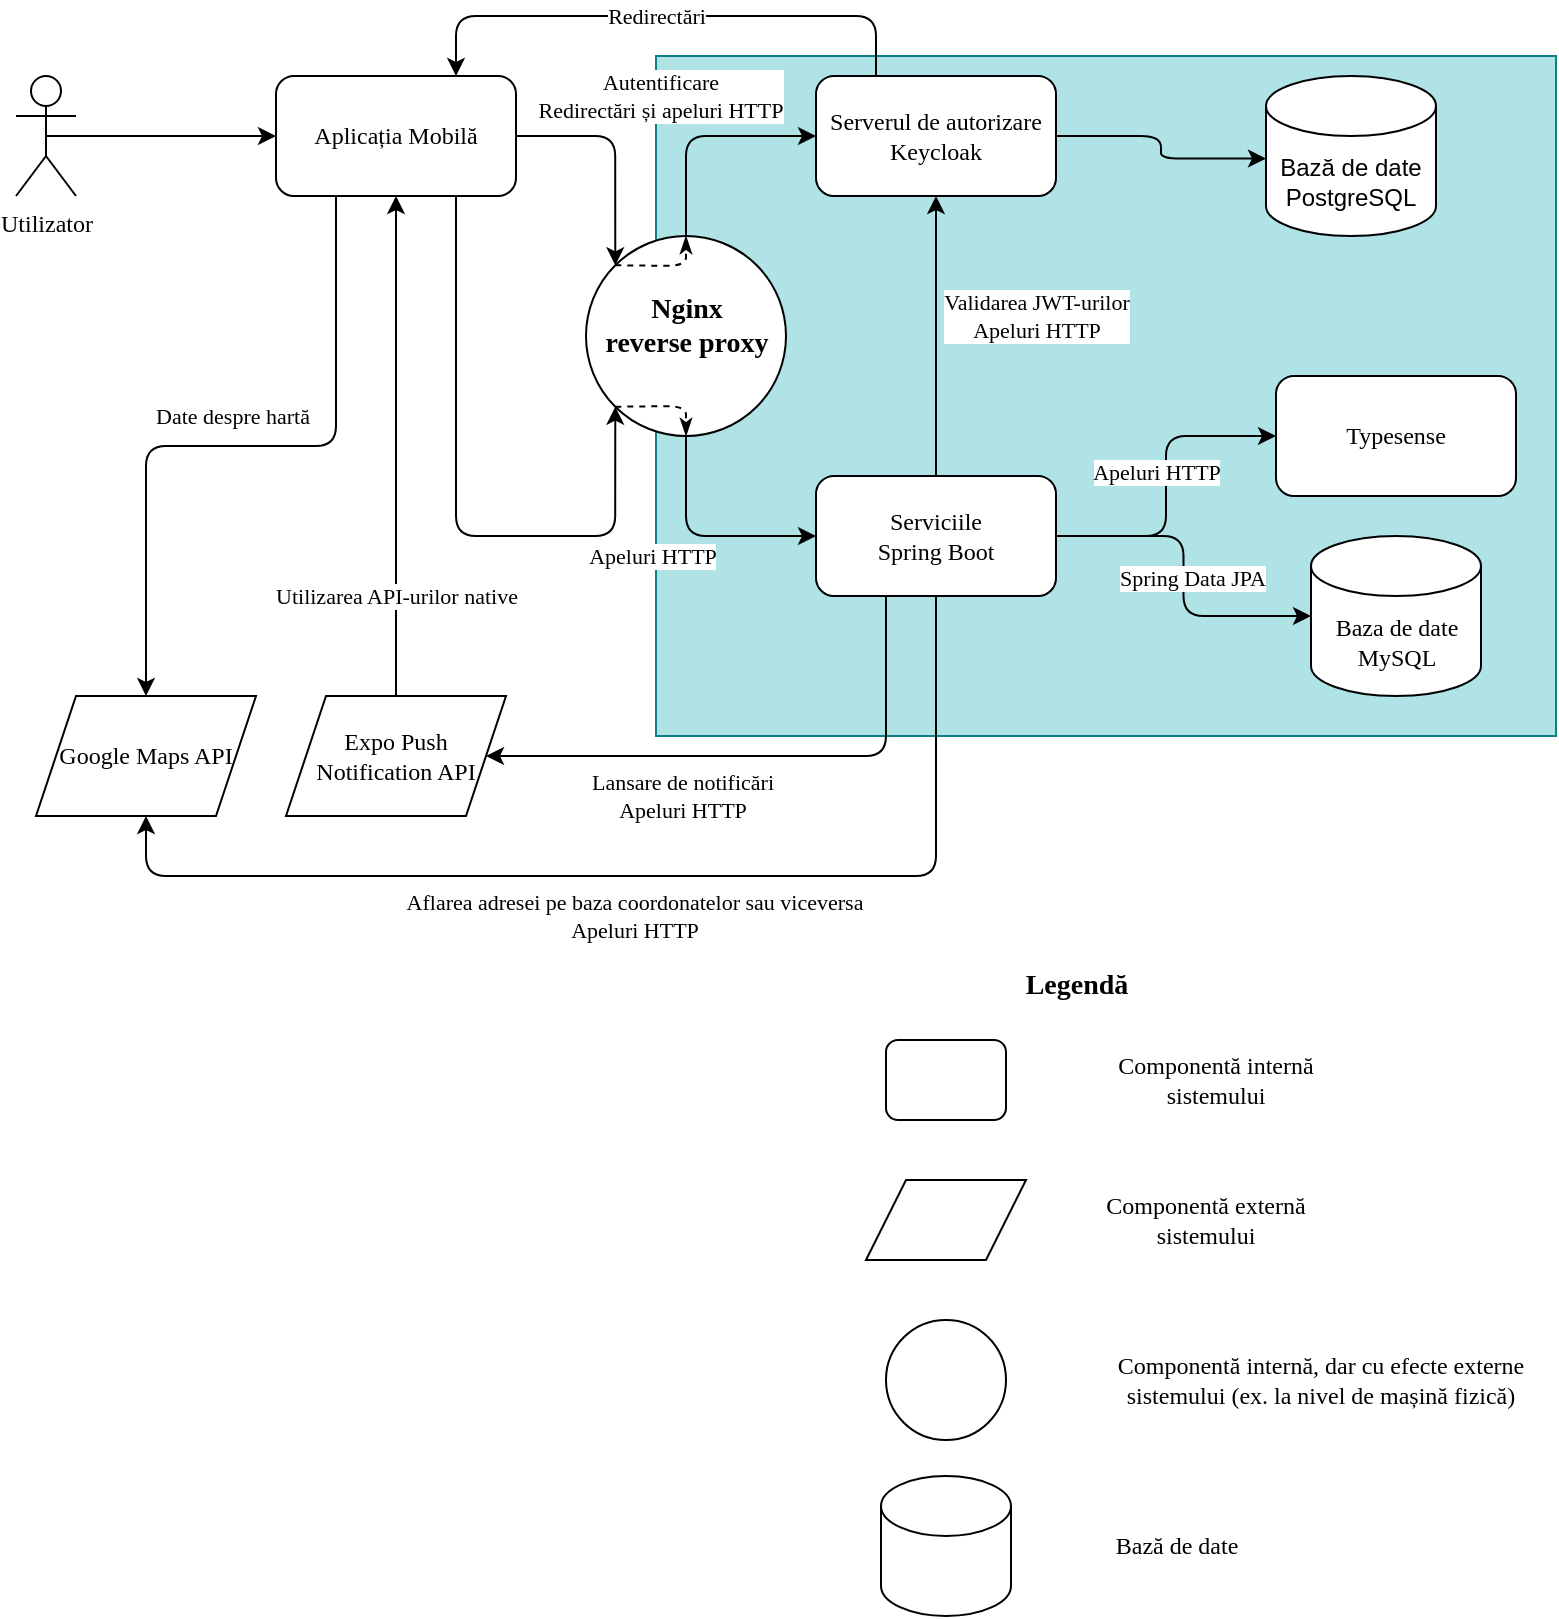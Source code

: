 <mxfile>
    <diagram id="RZQScsirXNWay6ET6UJb" name="Page-1">
        <mxGraphModel dx="1002" dy="585" grid="1" gridSize="10" guides="1" tooltips="1" connect="1" arrows="1" fold="1" page="1" pageScale="1" pageWidth="850" pageHeight="1100" background="none" math="0" shadow="0">
            <root>
                <mxCell id="0"/>
                <mxCell id="1" parent="0"/>
                <mxCell id="78" value="" style="rounded=0;whiteSpace=wrap;html=1;container=0;fillColor=#b0e3e6;strokeColor=#0e8088;" parent="1" vertex="1">
                    <mxGeometry x="380" y="40" width="450" height="340" as="geometry"/>
                </mxCell>
                <mxCell id="11" style="edgeStyle=none;html=1;exitX=1;exitY=0.5;exitDx=0;exitDy=0;entryX=1;entryY=0.5;entryDx=0;entryDy=0;" parent="1" source="2" target="2" edge="1">
                    <mxGeometry relative="1" as="geometry"/>
                </mxCell>
                <mxCell id="14" style="edgeStyle=orthogonalEdgeStyle;html=1;exitX=1;exitY=0.5;exitDx=0;exitDy=0;entryX=0;entryY=0;entryDx=0;entryDy=0;startArrow=none;startFill=0;" parent="1" source="8" target="81" edge="1">
                    <mxGeometry relative="1" as="geometry"/>
                </mxCell>
                <mxCell id="71" value="&lt;font face=&quot;UT Sans&quot;&gt;Autentificare&lt;/font&gt;&lt;div&gt;&lt;font face=&quot;UT Sans&quot;&gt;Redirectări și apeluri HTTP&lt;/font&gt;&lt;/div&gt;" style="edgeLabel;html=1;align=center;verticalAlign=middle;resizable=0;points=[];" parent="14" vertex="1" connectable="0">
                    <mxGeometry x="-0.249" y="-1" relative="1" as="geometry">
                        <mxPoint x="29" y="-21" as="offset"/>
                    </mxGeometry>
                </mxCell>
                <mxCell id="41" style="edgeStyle=orthogonalEdgeStyle;html=1;exitX=0.5;exitY=1;exitDx=0;exitDy=0;entryX=0.5;entryY=0;entryDx=0;entryDy=0;startArrow=classic;startFill=1;endArrow=none;endFill=0;" parent="1" source="2" target="33" edge="1">
                    <mxGeometry relative="1" as="geometry"/>
                </mxCell>
                <mxCell id="65" value="&lt;font face=&quot;UT Sans&quot;&gt;Validarea JWT-urilor&lt;/font&gt;&lt;div&gt;&lt;font face=&quot;UT Sans&quot;&gt;Apeluri HTTP&lt;/font&gt;&lt;/div&gt;" style="edgeLabel;html=1;align=center;verticalAlign=middle;resizable=0;points=[];" parent="41" vertex="1" connectable="0">
                    <mxGeometry x="-0.214" y="1" relative="1" as="geometry">
                        <mxPoint x="49" y="5" as="offset"/>
                    </mxGeometry>
                </mxCell>
                <mxCell id="43" style="edgeStyle=orthogonalEdgeStyle;html=1;exitX=1;exitY=0.5;exitDx=0;exitDy=0;entryX=0;entryY=0;entryDx=0;entryDy=41.25;startArrow=none;startFill=0;entryPerimeter=0;" parent="1" source="2" target="107" edge="1">
                    <mxGeometry relative="1" as="geometry">
                        <mxPoint x="620" y="130" as="targetPoint"/>
                    </mxGeometry>
                </mxCell>
                <mxCell id="102" style="edgeStyle=none;html=1;exitX=0.25;exitY=0;exitDx=0;exitDy=0;entryX=0.75;entryY=0;entryDx=0;entryDy=0;" parent="1" source="2" target="8" edge="1">
                    <mxGeometry relative="1" as="geometry">
                        <Array as="points">
                            <mxPoint x="490" y="20"/>
                            <mxPoint x="280" y="20"/>
                        </Array>
                    </mxGeometry>
                </mxCell>
                <mxCell id="103" value="&lt;font face=&quot;UT Sans&quot;&gt;Redirectări&lt;/font&gt;" style="edgeLabel;html=1;align=center;verticalAlign=middle;resizable=0;points=[];" parent="102" vertex="1" connectable="0">
                    <mxGeometry x="-0.126" y="-3" relative="1" as="geometry">
                        <mxPoint x="-22" y="3" as="offset"/>
                    </mxGeometry>
                </mxCell>
                <mxCell id="2" value="&lt;font face=&quot;UT Sans&quot;&gt;Serverul de autorizare Keycloak&lt;/font&gt;" style="rounded=1;whiteSpace=wrap;html=1;" parent="1" vertex="1">
                    <mxGeometry x="460" y="50" width="120" height="60" as="geometry"/>
                </mxCell>
                <mxCell id="9" style="edgeStyle=none;html=1;exitX=0.5;exitY=0.5;exitDx=0;exitDy=0;exitPerimeter=0;entryX=0;entryY=0.5;entryDx=0;entryDy=0;" parent="1" source="5" target="8" edge="1">
                    <mxGeometry relative="1" as="geometry"/>
                </mxCell>
                <mxCell id="5" value="&lt;font face=&quot;UT Sans&quot;&gt;Utilizator&lt;/font&gt;" style="shape=umlActor;verticalLabelPosition=bottom;verticalAlign=top;html=1;outlineConnect=0;noLabel=0;" parent="1" vertex="1">
                    <mxGeometry x="60" y="50" width="30" height="60" as="geometry"/>
                </mxCell>
                <mxCell id="42" style="edgeStyle=orthogonalEdgeStyle;html=1;exitX=0.75;exitY=1;exitDx=0;exitDy=0;startArrow=none;startFill=0;endArrow=classic;endFill=1;entryX=0;entryY=1;entryDx=0;entryDy=0;" parent="1" source="8" target="81" edge="1">
                    <mxGeometry relative="1" as="geometry">
                        <mxPoint x="280" y="250" as="targetPoint"/>
                        <Array as="points">
                            <mxPoint x="280" y="280"/>
                            <mxPoint x="360" y="280"/>
                        </Array>
                    </mxGeometry>
                </mxCell>
                <mxCell id="77" value="&lt;font face=&quot;UT Sans&quot;&gt;Apeluri HTTP&lt;/font&gt;" style="edgeLabel;html=1;align=center;verticalAlign=middle;resizable=0;points=[];" parent="42" vertex="1" connectable="0">
                    <mxGeometry x="0.277" y="3" relative="1" as="geometry">
                        <mxPoint x="67" y="13" as="offset"/>
                    </mxGeometry>
                </mxCell>
                <mxCell id="99" style="edgeStyle=orthogonalEdgeStyle;html=1;exitX=0.25;exitY=1;exitDx=0;exitDy=0;" parent="1" source="8" target="26" edge="1">
                    <mxGeometry relative="1" as="geometry"/>
                </mxCell>
                <mxCell id="101" value="&lt;font face=&quot;UT Sans&quot;&gt;Date despre hartă&lt;/font&gt;" style="edgeLabel;html=1;align=center;verticalAlign=middle;resizable=0;points=[];" parent="99" vertex="1" connectable="0">
                    <mxGeometry x="-0.03" relative="1" as="geometry">
                        <mxPoint x="-10" y="-15" as="offset"/>
                    </mxGeometry>
                </mxCell>
                <mxCell id="8" value="&lt;font face=&quot;UT Sans&quot;&gt;Aplicația&amp;nbsp;&lt;span style=&quot;background-color: transparent;&quot;&gt;Mobilă&lt;/span&gt;&lt;/font&gt;" style="rounded=1;whiteSpace=wrap;html=1;" parent="1" vertex="1">
                    <mxGeometry x="190" y="50" width="120" height="60" as="geometry"/>
                </mxCell>
                <mxCell id="26" value="&lt;font face=&quot;UT Sans&quot;&gt;Google Maps API&lt;/font&gt;" style="shape=parallelogram;perimeter=parallelogramPerimeter;whiteSpace=wrap;html=1;fixedSize=1;" parent="1" vertex="1">
                    <mxGeometry x="70" y="360" width="110" height="60" as="geometry"/>
                </mxCell>
                <mxCell id="30" style="edgeStyle=none;html=1;exitX=1;exitY=0.5;exitDx=0;exitDy=0;entryX=1;entryY=0.5;entryDx=0;entryDy=0;" parent="1" source="33" target="33" edge="1">
                    <mxGeometry relative="1" as="geometry"/>
                </mxCell>
                <mxCell id="31" style="edgeStyle=orthogonalEdgeStyle;html=1;exitX=1;exitY=0.5;exitDx=0;exitDy=0;entryX=0;entryY=0.5;entryDx=0;entryDy=0;startArrow=none;startFill=0;entryPerimeter=0;" parent="1" source="33" target="104" edge="1">
                    <mxGeometry relative="1" as="geometry"/>
                </mxCell>
                <mxCell id="32" value="&lt;font face=&quot;UT Sans&quot;&gt;Spring Data JPA&lt;/font&gt;" style="edgeLabel;html=1;align=center;verticalAlign=middle;resizable=0;points=[];" parent="31" vertex="1" connectable="0">
                    <mxGeometry x="0.257" y="3" relative="1" as="geometry">
                        <mxPoint x="2" y="-16" as="offset"/>
                    </mxGeometry>
                </mxCell>
                <mxCell id="47" style="edgeStyle=orthogonalEdgeStyle;html=1;exitX=1;exitY=0.5;exitDx=0;exitDy=0;entryX=0;entryY=0.5;entryDx=0;entryDy=0;" parent="1" source="33" target="46" edge="1">
                    <mxGeometry relative="1" as="geometry">
                        <Array as="points">
                            <mxPoint x="635" y="280"/>
                            <mxPoint x="635" y="230"/>
                        </Array>
                    </mxGeometry>
                </mxCell>
                <mxCell id="57" value="&lt;font face=&quot;UT Sans&quot;&gt;Apeluri HTTP&lt;/font&gt;" style="edgeLabel;html=1;align=center;verticalAlign=middle;resizable=0;points=[];" parent="47" vertex="1" connectable="0">
                    <mxGeometry x="0.223" relative="1" as="geometry">
                        <mxPoint x="-5" y="11" as="offset"/>
                    </mxGeometry>
                </mxCell>
                <mxCell id="50" style="edgeStyle=orthogonalEdgeStyle;html=1;exitX=0.25;exitY=1;exitDx=0;exitDy=0;entryX=1;entryY=0.5;entryDx=0;entryDy=0;" parent="1" target="49" edge="1">
                    <mxGeometry relative="1" as="geometry">
                        <mxPoint x="495" y="310" as="sourcePoint"/>
                        <mxPoint x="305" y="470" as="targetPoint"/>
                        <Array as="points">
                            <mxPoint x="495" y="390"/>
                            <mxPoint x="325" y="390"/>
                        </Array>
                    </mxGeometry>
                </mxCell>
                <mxCell id="74" value="&lt;font face=&quot;UT Sans&quot;&gt;Lansare de notificări&lt;/font&gt;&lt;div&gt;&lt;font face=&quot;UT Sans&quot;&gt;Apeluri HTTP&lt;/font&gt;&lt;/div&gt;" style="edgeLabel;html=1;align=center;verticalAlign=middle;resizable=0;points=[];" parent="50" vertex="1" connectable="0">
                    <mxGeometry x="0.197" y="1" relative="1" as="geometry">
                        <mxPoint x="-15" y="19" as="offset"/>
                    </mxGeometry>
                </mxCell>
                <mxCell id="68" style="edgeStyle=orthogonalEdgeStyle;html=1;exitX=0.5;exitY=1;exitDx=0;exitDy=0;" parent="1" source="33" target="26" edge="1">
                    <mxGeometry relative="1" as="geometry">
                        <mxPoint x="470" y="340" as="sourcePoint"/>
                        <Array as="points">
                            <mxPoint x="520" y="450"/>
                        </Array>
                    </mxGeometry>
                </mxCell>
                <mxCell id="79" value="&lt;div&gt;&lt;font face=&quot;UT Sans&quot;&gt;Aflarea adresei pe baza coordonatelor sau viceversa&lt;/font&gt;&lt;/div&gt;&lt;font face=&quot;UT Sans&quot;&gt;Apeluri HTTP&lt;/font&gt;" style="edgeLabel;html=1;align=center;verticalAlign=middle;resizable=0;points=[];labelBackgroundColor=default;" parent="68" vertex="1" connectable="0">
                    <mxGeometry x="0.164" y="-4" relative="1" as="geometry">
                        <mxPoint x="38" y="24" as="offset"/>
                    </mxGeometry>
                </mxCell>
                <mxCell id="33" value="&lt;font face=&quot;UT Sans&quot;&gt;Serviciile&lt;/font&gt;&lt;div&gt;&lt;font face=&quot;UT Sans&quot;&gt;Spring Boot&lt;/font&gt;&lt;/div&gt;" style="rounded=1;whiteSpace=wrap;html=1;" parent="1" vertex="1">
                    <mxGeometry x="460" y="250" width="120" height="60" as="geometry"/>
                </mxCell>
                <mxCell id="46" value="&lt;font face=&quot;UT Sans&quot;&gt;Typesense&lt;/font&gt;" style="rounded=1;whiteSpace=wrap;html=1;" parent="1" vertex="1">
                    <mxGeometry x="690" y="200" width="120" height="60" as="geometry"/>
                </mxCell>
                <mxCell id="55" style="edgeStyle=orthogonalEdgeStyle;html=1;exitX=0.5;exitY=0;exitDx=0;exitDy=0;entryX=0.5;entryY=1;entryDx=0;entryDy=0;fontFamily=Helvetica;" parent="1" source="49" target="8" edge="1">
                    <mxGeometry relative="1" as="geometry"/>
                </mxCell>
                <mxCell id="97" value="&lt;font face=&quot;UT Sans&quot;&gt;Utilizarea API-urilor native&lt;/font&gt;" style="edgeLabel;html=1;align=center;verticalAlign=middle;resizable=0;points=[];" parent="55" vertex="1" connectable="0">
                    <mxGeometry x="-0.698" y="3" relative="1" as="geometry">
                        <mxPoint x="3" y="-12" as="offset"/>
                    </mxGeometry>
                </mxCell>
                <mxCell id="49" value="&lt;font face=&quot;UT Sans&quot;&gt;Expo Push Notification API&lt;/font&gt;" style="shape=parallelogram;perimeter=parallelogramPerimeter;whiteSpace=wrap;html=1;fixedSize=1;" parent="1" vertex="1">
                    <mxGeometry x="195" y="360" width="110" height="60" as="geometry"/>
                </mxCell>
                <mxCell id="83" style="edgeStyle=orthogonalEdgeStyle;html=1;entryX=0;entryY=0.5;entryDx=0;entryDy=0;exitX=0.5;exitY=0;exitDx=0;exitDy=0;" parent="1" source="81" target="2" edge="1">
                    <mxGeometry relative="1" as="geometry">
                        <mxPoint x="180" y="160" as="sourcePoint"/>
                    </mxGeometry>
                </mxCell>
                <mxCell id="84" style="edgeStyle=orthogonalEdgeStyle;html=1;exitX=0.5;exitY=1;exitDx=0;exitDy=0;entryX=0;entryY=0.5;entryDx=0;entryDy=0;" parent="1" source="81" target="33" edge="1">
                    <mxGeometry relative="1" as="geometry"/>
                </mxCell>
                <mxCell id="81" value="" style="ellipse;whiteSpace=wrap;html=1;aspect=fixed;" parent="1" vertex="1">
                    <mxGeometry x="345" y="130" width="100" height="100" as="geometry"/>
                </mxCell>
                <mxCell id="80" value="&lt;b&gt;&lt;font face=&quot;UT Sans&quot; style=&quot;font-size: 14px;&quot;&gt;Nginx&lt;/font&gt;&lt;/b&gt;&lt;div&gt;&lt;b&gt;&lt;font face=&quot;UT Sans&quot; style=&quot;font-size: 14px;&quot;&gt;reverse proxy&lt;/font&gt;&lt;/b&gt;&lt;/div&gt;" style="text;html=1;align=center;verticalAlign=middle;resizable=0;points=[];autosize=1;strokeColor=none;fillColor=none;" parent="1" vertex="1">
                    <mxGeometry x="340" y="150" width="110" height="50" as="geometry"/>
                </mxCell>
                <mxCell id="85" style="edgeStyle=orthogonalEdgeStyle;html=1;exitX=0;exitY=0;exitDx=0;exitDy=0;entryX=0.5;entryY=0;entryDx=0;entryDy=0;dashed=1;endArrow=classicThin;endFill=1;" parent="1" source="81" target="81" edge="1">
                    <mxGeometry relative="1" as="geometry">
                        <Array as="points">
                            <mxPoint x="395" y="145"/>
                        </Array>
                    </mxGeometry>
                </mxCell>
                <mxCell id="86" style="edgeStyle=orthogonalEdgeStyle;html=1;exitX=0;exitY=1;exitDx=0;exitDy=0;entryX=0.5;entryY=1;entryDx=0;entryDy=0;dashed=1;endArrow=classicThin;endFill=1;" parent="1" source="81" target="81" edge="1">
                    <mxGeometry relative="1" as="geometry">
                        <Array as="points">
                            <mxPoint x="395" y="215"/>
                        </Array>
                    </mxGeometry>
                </mxCell>
                <mxCell id="88" value="" style="rounded=1;whiteSpace=wrap;html=1;" parent="1" vertex="1">
                    <mxGeometry x="495" y="532" width="60" height="40" as="geometry"/>
                </mxCell>
                <mxCell id="89" value="&lt;font face=&quot;UT Sans&quot;&gt;&lt;span style=&quot;font-size: 14px;&quot;&gt;&lt;b&gt;Legendă&lt;/b&gt;&lt;/span&gt;&lt;/font&gt;" style="text;html=1;align=center;verticalAlign=middle;resizable=0;points=[];autosize=1;strokeColor=none;fillColor=none;" parent="1" vertex="1">
                    <mxGeometry x="555" y="490" width="70" height="30" as="geometry"/>
                </mxCell>
                <mxCell id="90" value="&lt;font face=&quot;UT Sans&quot;&gt;Componentă internă sistemului&lt;/font&gt;" style="text;html=1;align=center;verticalAlign=middle;whiteSpace=wrap;rounded=0;" parent="1" vertex="1">
                    <mxGeometry x="595" y="537" width="130" height="30" as="geometry"/>
                </mxCell>
                <mxCell id="91" value="" style="ellipse;whiteSpace=wrap;html=1;aspect=fixed;" parent="1" vertex="1">
                    <mxGeometry x="495" y="672" width="60" height="60" as="geometry"/>
                </mxCell>
                <mxCell id="92" value="" style="shape=parallelogram;perimeter=parallelogramPerimeter;whiteSpace=wrap;html=1;fixedSize=1;" parent="1" vertex="1">
                    <mxGeometry x="485" y="602" width="80" height="40" as="geometry"/>
                </mxCell>
                <mxCell id="95" value="&lt;font face=&quot;UT Sans&quot;&gt;Componentă externă sistemului&lt;/font&gt;" style="text;html=1;align=center;verticalAlign=middle;whiteSpace=wrap;rounded=0;" parent="1" vertex="1">
                    <mxGeometry x="595" y="607" width="120" height="30" as="geometry"/>
                </mxCell>
                <mxCell id="96" value="&lt;font face=&quot;UT Sans&quot;&gt;Componentă internă, dar cu efecte externe sistemului (ex. la nivel de mașină fizică)&lt;/font&gt;" style="text;html=1;align=center;verticalAlign=middle;whiteSpace=wrap;rounded=0;" parent="1" vertex="1">
                    <mxGeometry x="595" y="687" width="235" height="30" as="geometry"/>
                </mxCell>
                <mxCell id="104" value="&lt;font face=&quot;UT Sans&quot;&gt;Baza de date MySQL&lt;/font&gt;" style="shape=cylinder3;whiteSpace=wrap;html=1;boundedLbl=1;backgroundOutline=1;size=15;" vertex="1" parent="1">
                    <mxGeometry x="707.5" y="280" width="85" height="80" as="geometry"/>
                </mxCell>
                <mxCell id="105" value="" style="shape=cylinder3;whiteSpace=wrap;html=1;boundedLbl=1;backgroundOutline=1;size=15;" vertex="1" parent="1">
                    <mxGeometry x="492.5" y="750" width="65" height="70" as="geometry"/>
                </mxCell>
                <mxCell id="106" value="&lt;font face=&quot;UT Sans&quot;&gt;Bază de date&lt;/font&gt;" style="text;html=1;align=center;verticalAlign=middle;resizable=0;points=[];autosize=1;strokeColor=none;fillColor=none;" vertex="1" parent="1">
                    <mxGeometry x="595" y="770" width="90" height="30" as="geometry"/>
                </mxCell>
                <mxCell id="107" value="Bază de date PostgreSQL" style="shape=cylinder3;whiteSpace=wrap;html=1;boundedLbl=1;backgroundOutline=1;size=15;" vertex="1" parent="1">
                    <mxGeometry x="685" y="50" width="85" height="80" as="geometry"/>
                </mxCell>
            </root>
        </mxGraphModel>
    </diagram>
</mxfile>
